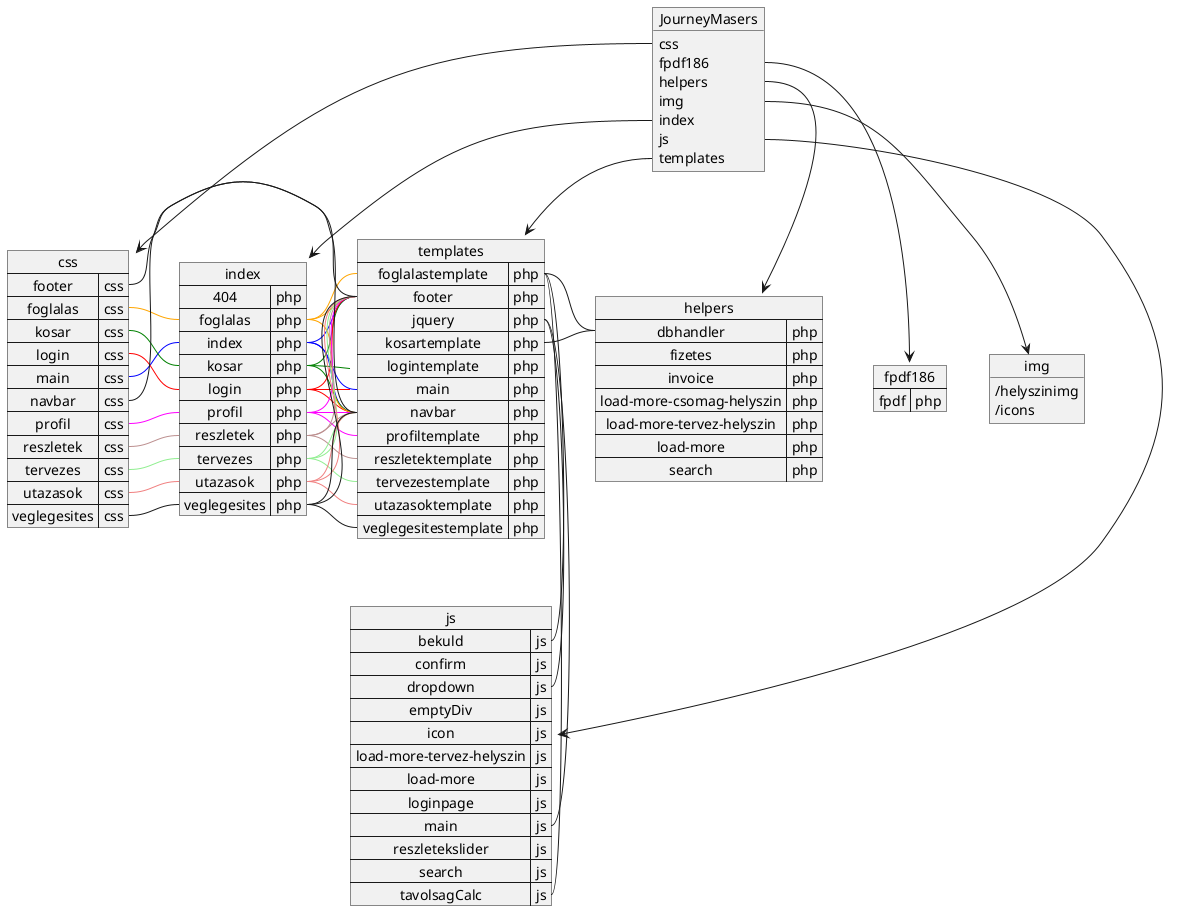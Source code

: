 @startuml

object JourneyMasers {
    css
    fpdf186
    helpers
    img
    index
    js
    templates
}

map css{
footer => css
foglalas => css
kosar => css
login => css
main => css
navbar => css
profil => css
reszletek => css
tervezes => css
utazasok => css
veglegesites => css
}
map fpdf186{
fpdf => php
}

map helpers{
dbhandler => php
fizetes => php
invoice => php
load-more-csomag-helyszin => php
load-more-tervez-helyszin => php
load-more => php
search => php
}
object img {
    /helyszinimg
    /icons 
    }

map index {
    404 => php
    foglalas =>php
    index => php
    kosar =>php
    login =>php
    profil =>php
    reszletek =>php
    tervezes =>php
    utazasok => php
    veglegesites => php 
}

map js {
    bekuld => js 
    confirm => js 
    dropdown => js 
    emptyDiv => js 
    icon => js 
    load-more-tervez-helyszin => js 
    load-more => js 
    loginpage => js 
    main => js 
    reszletekslider => js 
    search => js 
    tavolsagCalc => js 
 }

map templates {
    foglalastemplate => php
    footer => php
    jquery => php
    kosartemplate => php
    logintemplate => php
    main => php
    navbar => php
    profiltemplate => php
    reszletektemplate => php
    tervezestemplate => php
    utazasoktemplate => php
    veglegesitestemplate => php
}

JourneyMasers::css -down-> css
JourneyMasers::fpdf186 -down-> fpdf186
JourneyMasers::helpers -down-> helpers
JourneyMasers::img -down-> img
JourneyMasers::index -down-> index
JourneyMasers::js -down-> js
JourneyMasers::templates -down-> templates

index::index -right[#blue]-- templates::navbar
index::index -right[#blue]-- templates::footer
index::index -right[#blue]-- templates::main
index::index -left[#blue]-- css::main

index::kosar -right[#Green]-- templates::navbar 
index::kosar -right[#Green]-- templates::footer
index::kosar -right[#Green]-- templates::kosar
index::kosar -left[#Green]-- css::kosar

index::login -right[#red]-- templates::navbar
index::login -right[#red]-- templates::footer
index::login -right[#red]-- templates::login
index::login -left[#red]-- css::login

index::foglalas -right[#Orange]-- templates::footer
index::foglalas -right[#Orange]-- templates::navbar
index::foglalas -right[#Orange]-- templates::foglalastemplate
index::foglalas -left[#Orange]-- css::foglalas

index::profil -right[#Magenta]-- templates::footer
index::profil -right[#Magenta]-- templates::navbar
index::profil -right[#Magenta]-- templates::profiltemplate
index::profil -left[#Magenta]-- css::profil

index::reszletek -right[#RosyBrown]-- templates::footer
index::reszletek -right[#RosyBrown]-- templates::navbar
index::reszletek -right[#RosyBrown]-- templates::reszletektemplate
index::reszletek -right[#RosyBrown]-- css::reszletek

index::tervezes -right[#LightGreen]-- templates::footer
index::tervezes -right[#LightGreen]-- templates::navbar
index::tervezes -right[#LightGreen]-- templates::tervezestemplate
index::tervezes -left[#LightGreen]-- css::tervezes

index::utazasok -right[#LightCoral]-- templates::footer
index::utazasok -right[#LightCoral]-- templates::navbar
index::utazasok -right[#LightCoral]-- templates::utazasoktemplate
index::utazasok -left[#LightCoral]-- css::utazasok

index::veglegesites -right-- templates::footer
index::veglegesites -right-- templates::navbar
index::veglegesites -right-- templates::veglegesitestemplate
index::veglegesites -left-- css::veglegesites

templates::footer -right-- css::footer
templates::navbar -right-- css::navbar

templates::foglalastemplate -right- helpers::dbhandler
templates::foglalastemplate -down- js::tavolsagCalc
templates::foglalastemplate -down- js::bekuld

templates::jquery -down- js::main
templates::jquery -down- js::dropdown

templates::kosartemplate -right- helpers::dbhandler
@enduml